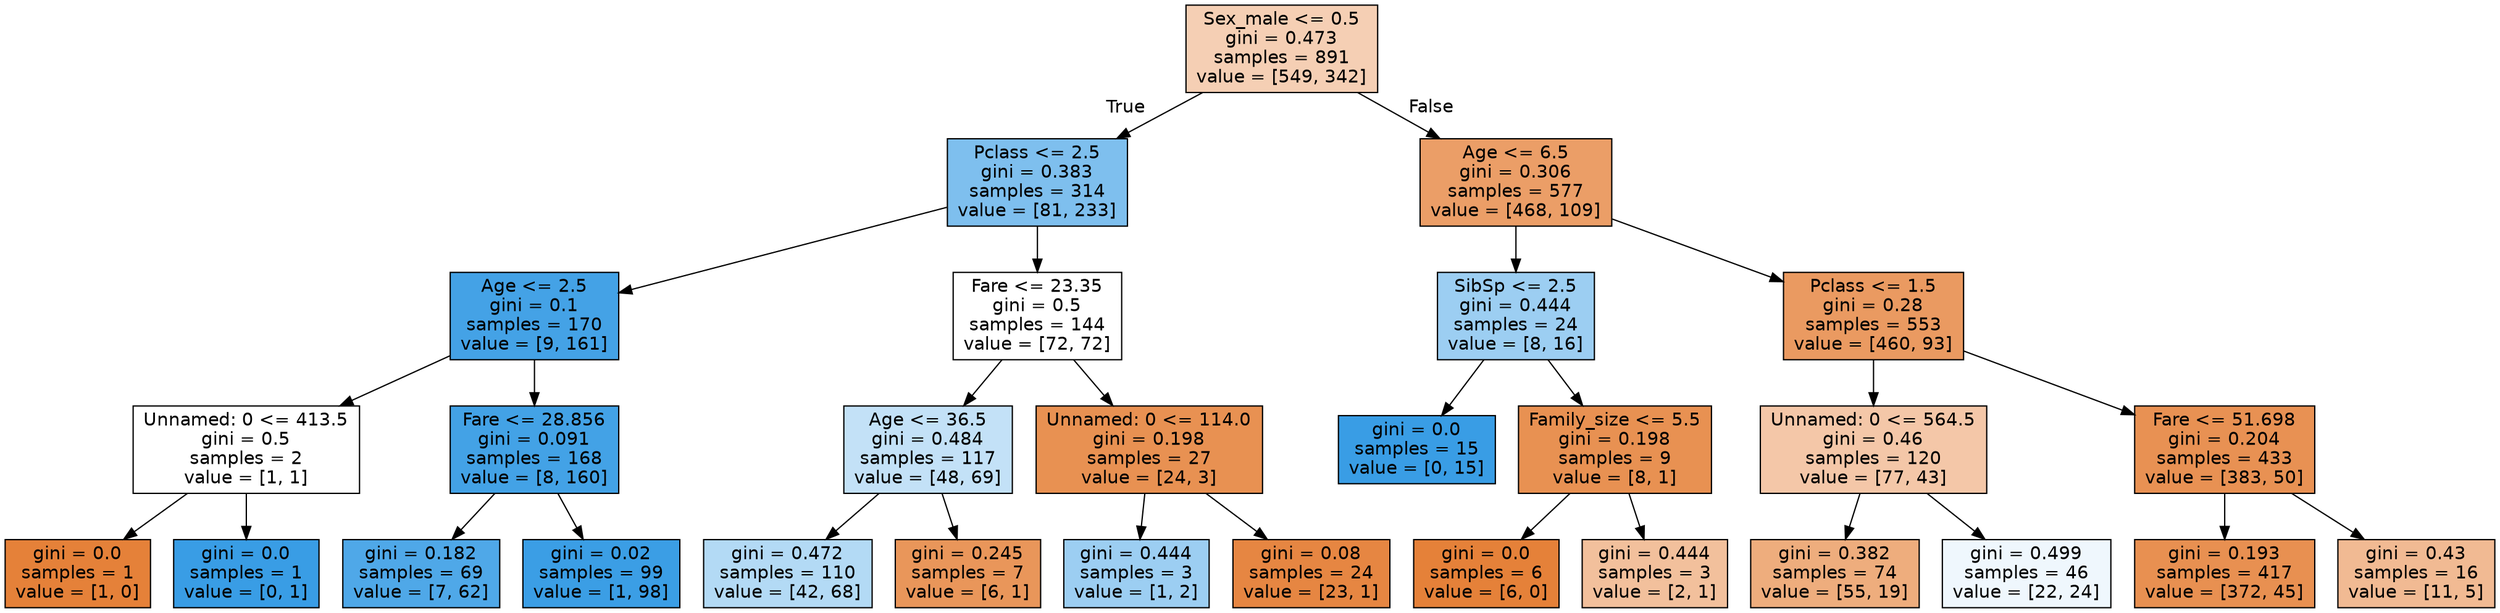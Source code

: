 digraph Tree {
node [shape=box, style="filled", color="black", fontname="helvetica"] ;
edge [fontname="helvetica"] ;
0 [label="Sex_male <= 0.5\ngini = 0.473\nsamples = 891\nvalue = [549, 342]", fillcolor="#f5cfb4"] ;
1 [label="Pclass <= 2.5\ngini = 0.383\nsamples = 314\nvalue = [81, 233]", fillcolor="#7ebfee"] ;
0 -> 1 [labeldistance=2.5, labelangle=45, headlabel="True"] ;
2 [label="Age <= 2.5\ngini = 0.1\nsamples = 170\nvalue = [9, 161]", fillcolor="#44a2e6"] ;
1 -> 2 ;
3 [label="Unnamed: 0 <= 413.5\ngini = 0.5\nsamples = 2\nvalue = [1, 1]", fillcolor="#ffffff"] ;
2 -> 3 ;
4 [label="gini = 0.0\nsamples = 1\nvalue = [1, 0]", fillcolor="#e58139"] ;
3 -> 4 ;
5 [label="gini = 0.0\nsamples = 1\nvalue = [0, 1]", fillcolor="#399de5"] ;
3 -> 5 ;
6 [label="Fare <= 28.856\ngini = 0.091\nsamples = 168\nvalue = [8, 160]", fillcolor="#43a2e6"] ;
2 -> 6 ;
7 [label="gini = 0.182\nsamples = 69\nvalue = [7, 62]", fillcolor="#4fa8e8"] ;
6 -> 7 ;
8 [label="gini = 0.02\nsamples = 99\nvalue = [1, 98]", fillcolor="#3b9ee5"] ;
6 -> 8 ;
9 [label="Fare <= 23.35\ngini = 0.5\nsamples = 144\nvalue = [72, 72]", fillcolor="#ffffff"] ;
1 -> 9 ;
10 [label="Age <= 36.5\ngini = 0.484\nsamples = 117\nvalue = [48, 69]", fillcolor="#c3e1f7"] ;
9 -> 10 ;
11 [label="gini = 0.472\nsamples = 110\nvalue = [42, 68]", fillcolor="#b3daf5"] ;
10 -> 11 ;
12 [label="gini = 0.245\nsamples = 7\nvalue = [6, 1]", fillcolor="#e9965a"] ;
10 -> 12 ;
13 [label="Unnamed: 0 <= 114.0\ngini = 0.198\nsamples = 27\nvalue = [24, 3]", fillcolor="#e89152"] ;
9 -> 13 ;
14 [label="gini = 0.444\nsamples = 3\nvalue = [1, 2]", fillcolor="#9ccef2"] ;
13 -> 14 ;
15 [label="gini = 0.08\nsamples = 24\nvalue = [23, 1]", fillcolor="#e68642"] ;
13 -> 15 ;
16 [label="Age <= 6.5\ngini = 0.306\nsamples = 577\nvalue = [468, 109]", fillcolor="#eb9e67"] ;
0 -> 16 [labeldistance=2.5, labelangle=-45, headlabel="False"] ;
17 [label="SibSp <= 2.5\ngini = 0.444\nsamples = 24\nvalue = [8, 16]", fillcolor="#9ccef2"] ;
16 -> 17 ;
18 [label="gini = 0.0\nsamples = 15\nvalue = [0, 15]", fillcolor="#399de5"] ;
17 -> 18 ;
19 [label="Family_size <= 5.5\ngini = 0.198\nsamples = 9\nvalue = [8, 1]", fillcolor="#e89152"] ;
17 -> 19 ;
20 [label="gini = 0.0\nsamples = 6\nvalue = [6, 0]", fillcolor="#e58139"] ;
19 -> 20 ;
21 [label="gini = 0.444\nsamples = 3\nvalue = [2, 1]", fillcolor="#f2c09c"] ;
19 -> 21 ;
22 [label="Pclass <= 1.5\ngini = 0.28\nsamples = 553\nvalue = [460, 93]", fillcolor="#ea9a61"] ;
16 -> 22 ;
23 [label="Unnamed: 0 <= 564.5\ngini = 0.46\nsamples = 120\nvalue = [77, 43]", fillcolor="#f4c7a8"] ;
22 -> 23 ;
24 [label="gini = 0.382\nsamples = 74\nvalue = [55, 19]", fillcolor="#eead7d"] ;
23 -> 24 ;
25 [label="gini = 0.499\nsamples = 46\nvalue = [22, 24]", fillcolor="#eff7fd"] ;
23 -> 25 ;
26 [label="Fare <= 51.698\ngini = 0.204\nsamples = 433\nvalue = [383, 50]", fillcolor="#e89153"] ;
22 -> 26 ;
27 [label="gini = 0.193\nsamples = 417\nvalue = [372, 45]", fillcolor="#e89051"] ;
26 -> 27 ;
28 [label="gini = 0.43\nsamples = 16\nvalue = [11, 5]", fillcolor="#f1ba93"] ;
26 -> 28 ;
}